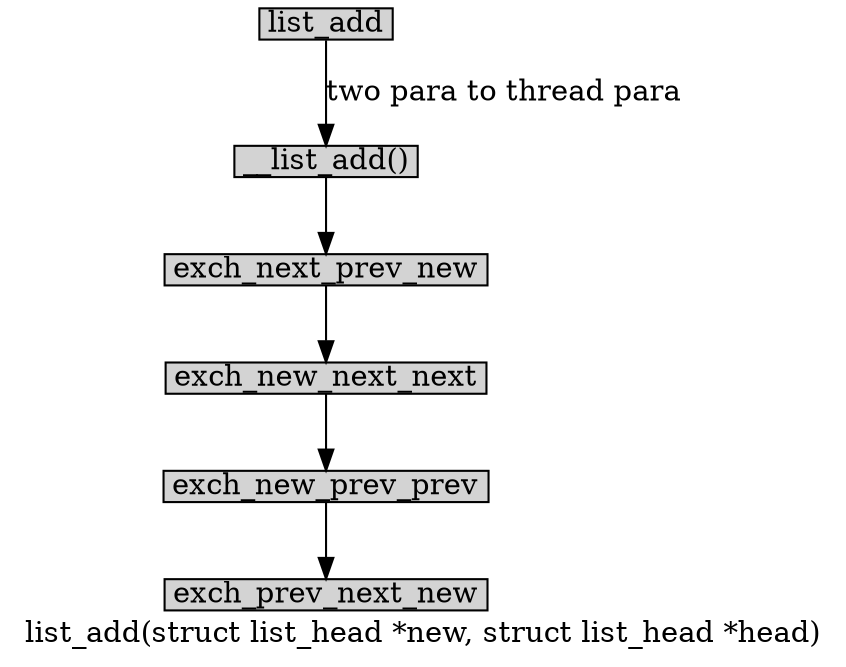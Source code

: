 digraph list_add{
        label="list_add(struct list_head *new, struct list_head *head)";
        size="10,18";
        ratio=filled;
        
	node[style=filled, shape = box, margin="0.05,0.005",height="0.1",width="0.1"];

        // list_add_tail[label="list_add_tail()"];
        __list_add[label="__list_add()"];

        list_add -> __list_add[label="two para to thread para"];
        __list_add -> exch_next_prev_new;
        exch_next_prev_new -> exch_new_next_next;
        exch_new_next_next -> exch_new_prev_prev;
        exch_new_prev_prev -> exch_prev_next_new;
}
